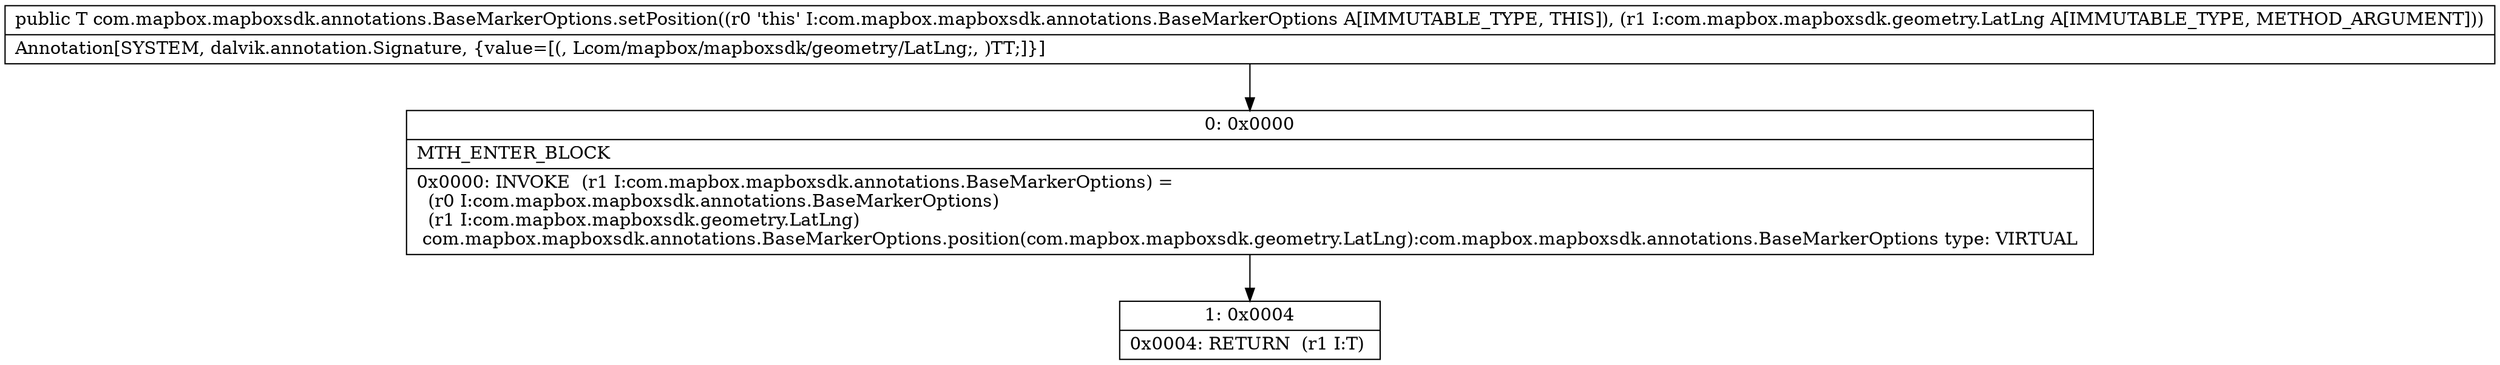 digraph "CFG forcom.mapbox.mapboxsdk.annotations.BaseMarkerOptions.setPosition(Lcom\/mapbox\/mapboxsdk\/geometry\/LatLng;)Lcom\/mapbox\/mapboxsdk\/annotations\/BaseMarkerOptions;" {
Node_0 [shape=record,label="{0\:\ 0x0000|MTH_ENTER_BLOCK\l|0x0000: INVOKE  (r1 I:com.mapbox.mapboxsdk.annotations.BaseMarkerOptions) = \l  (r0 I:com.mapbox.mapboxsdk.annotations.BaseMarkerOptions)\l  (r1 I:com.mapbox.mapboxsdk.geometry.LatLng)\l com.mapbox.mapboxsdk.annotations.BaseMarkerOptions.position(com.mapbox.mapboxsdk.geometry.LatLng):com.mapbox.mapboxsdk.annotations.BaseMarkerOptions type: VIRTUAL \l}"];
Node_1 [shape=record,label="{1\:\ 0x0004|0x0004: RETURN  (r1 I:T) \l}"];
MethodNode[shape=record,label="{public T com.mapbox.mapboxsdk.annotations.BaseMarkerOptions.setPosition((r0 'this' I:com.mapbox.mapboxsdk.annotations.BaseMarkerOptions A[IMMUTABLE_TYPE, THIS]), (r1 I:com.mapbox.mapboxsdk.geometry.LatLng A[IMMUTABLE_TYPE, METHOD_ARGUMENT]))  | Annotation[SYSTEM, dalvik.annotation.Signature, \{value=[(, Lcom\/mapbox\/mapboxsdk\/geometry\/LatLng;, )TT;]\}]\l}"];
MethodNode -> Node_0;
Node_0 -> Node_1;
}

